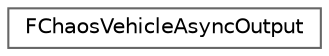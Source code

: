 digraph "Graphical Class Hierarchy"
{
 // INTERACTIVE_SVG=YES
 // LATEX_PDF_SIZE
  bgcolor="transparent";
  edge [fontname=Helvetica,fontsize=10,labelfontname=Helvetica,labelfontsize=10];
  node [fontname=Helvetica,fontsize=10,shape=box,height=0.2,width=0.4];
  rankdir="LR";
  Node0 [id="Node000000",label="FChaosVehicleAsyncOutput",height=0.2,width=0.4,color="grey40", fillcolor="white", style="filled",URL="$d6/d07/structFChaosVehicleAsyncOutput.html",tooltip="Async Output Data."];
}

